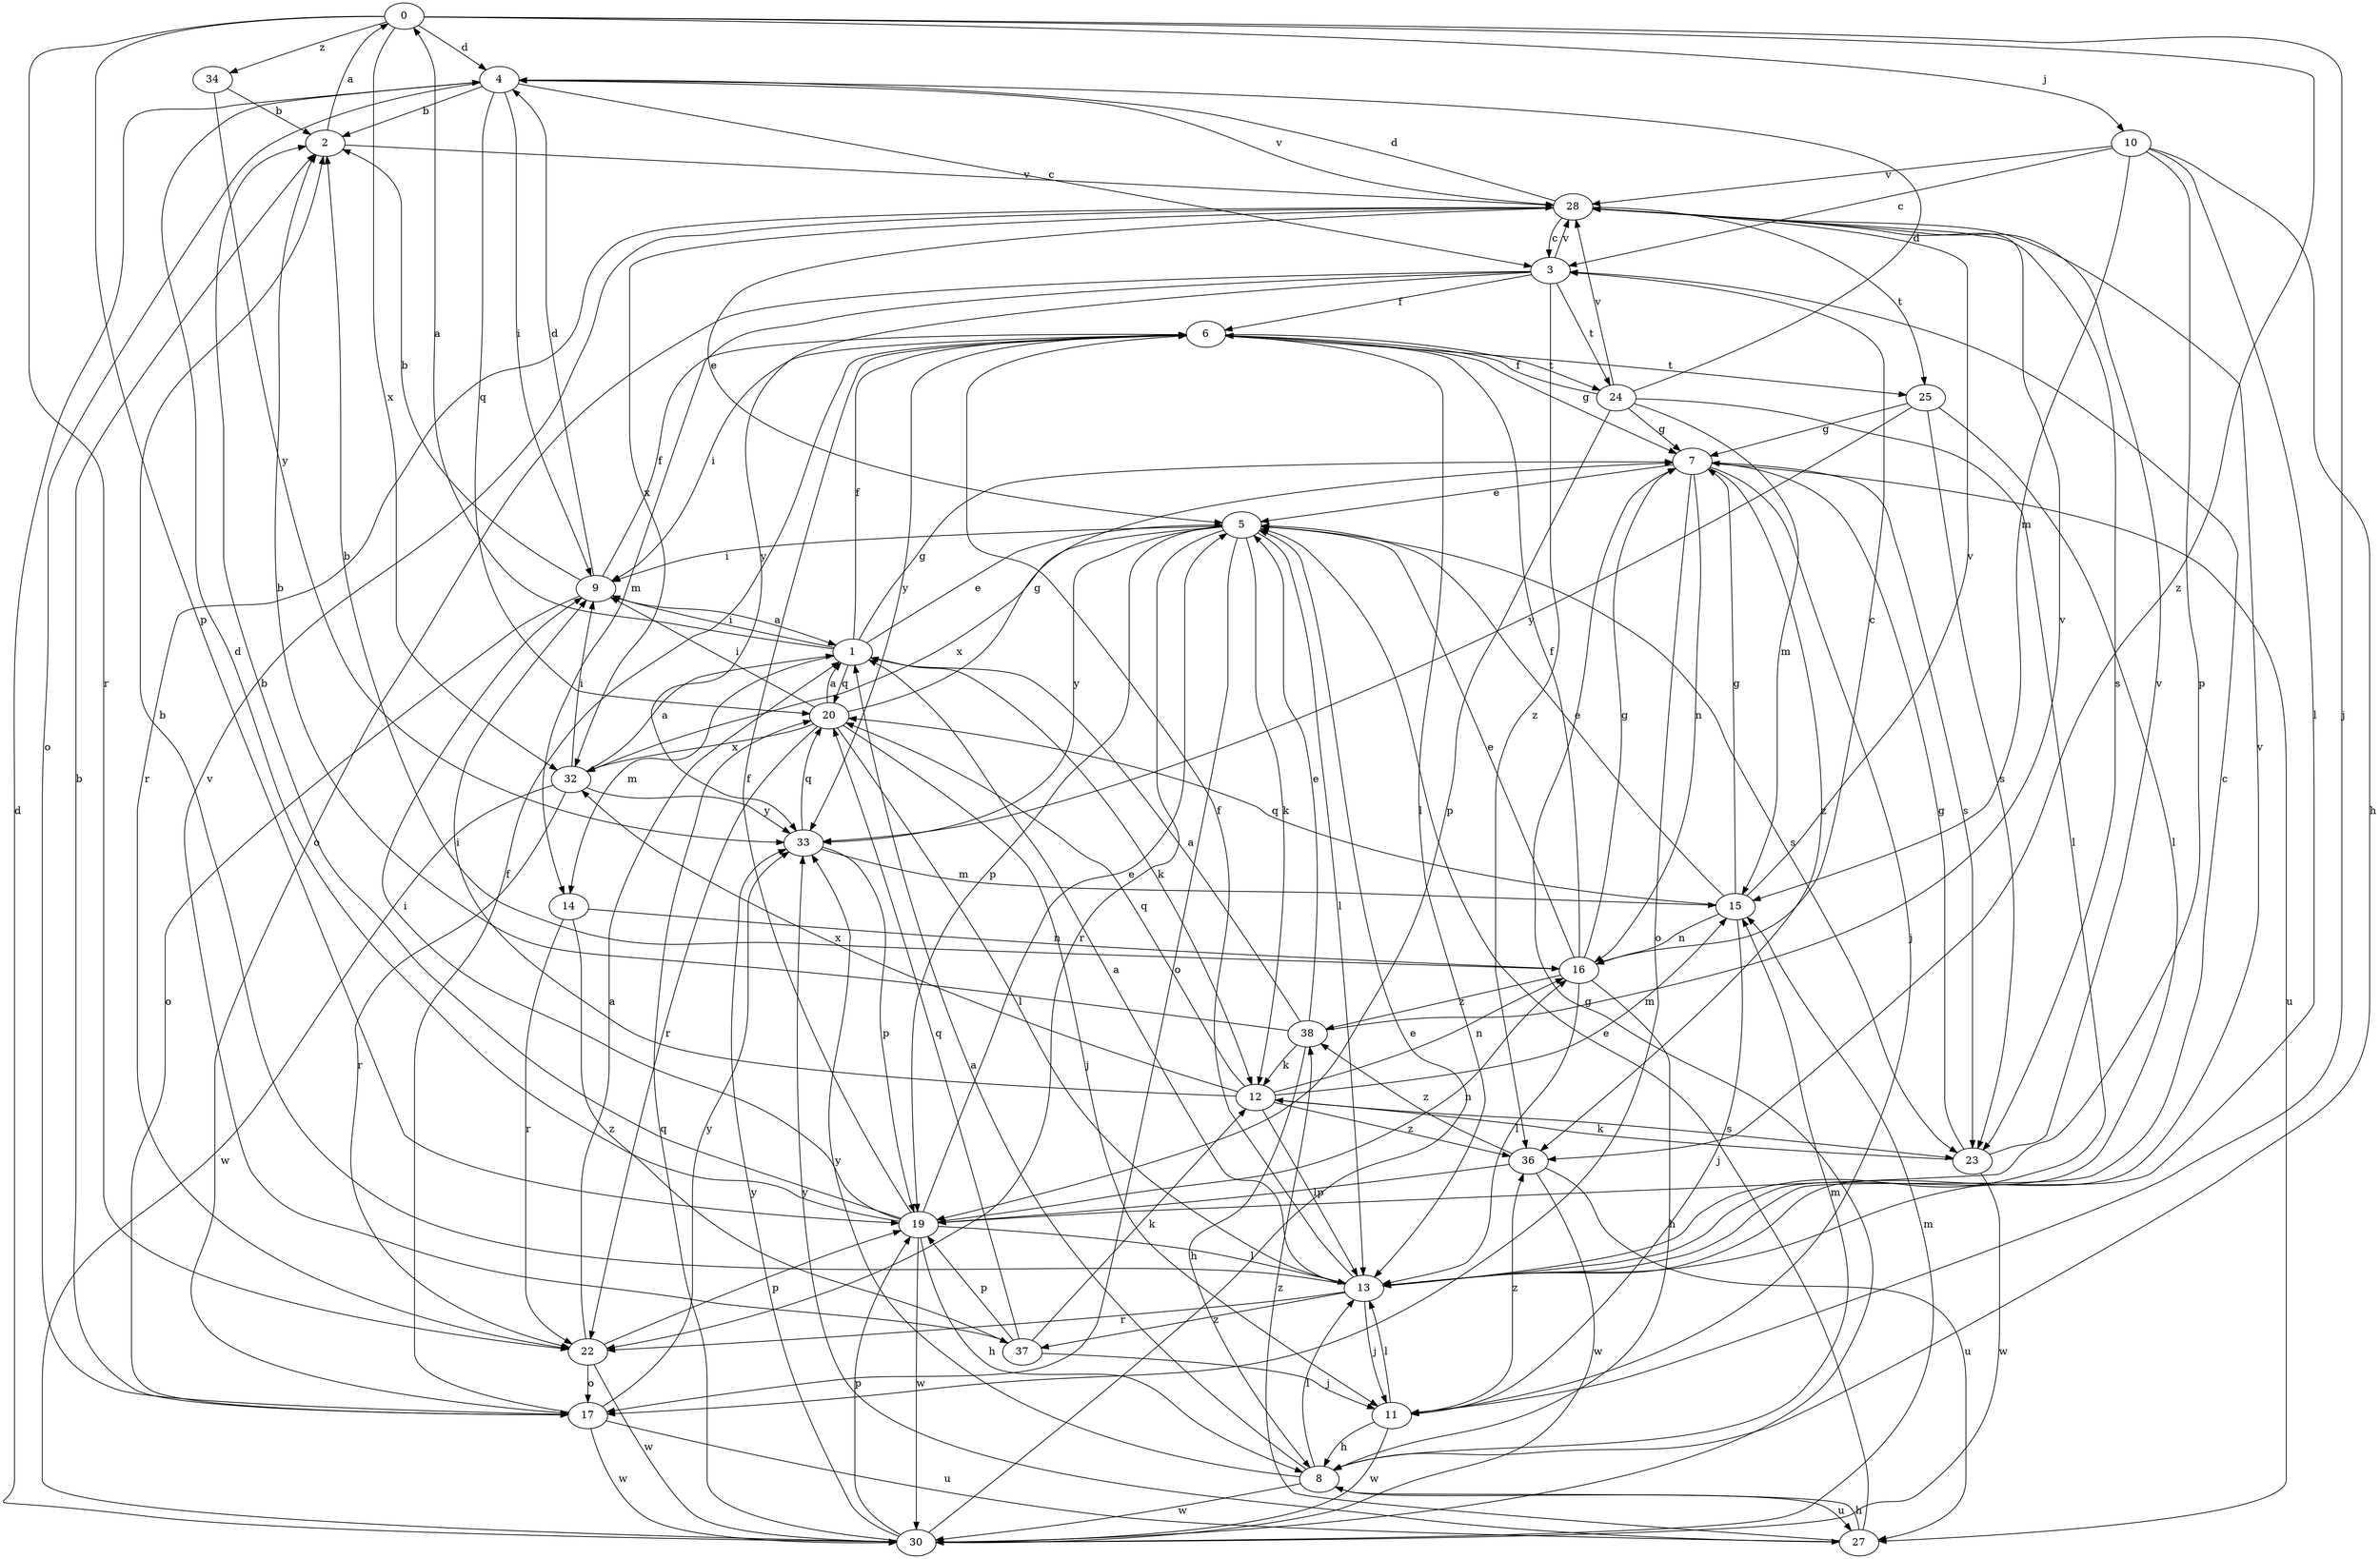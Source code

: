 strict digraph  {
0;
1;
2;
3;
4;
5;
6;
7;
8;
9;
10;
11;
12;
13;
14;
15;
16;
17;
19;
20;
22;
23;
24;
25;
27;
28;
30;
32;
33;
34;
36;
37;
38;
0 -> 4  [label=d];
0 -> 10  [label=j];
0 -> 11  [label=j];
0 -> 19  [label=p];
0 -> 22  [label=r];
0 -> 32  [label=x];
0 -> 34  [label=z];
0 -> 36  [label=z];
1 -> 0  [label=a];
1 -> 5  [label=e];
1 -> 6  [label=f];
1 -> 7  [label=g];
1 -> 9  [label=i];
1 -> 12  [label=k];
1 -> 14  [label=m];
1 -> 20  [label=q];
2 -> 0  [label=a];
2 -> 28  [label=v];
3 -> 6  [label=f];
3 -> 14  [label=m];
3 -> 17  [label=o];
3 -> 24  [label=t];
3 -> 28  [label=v];
3 -> 33  [label=y];
3 -> 36  [label=z];
4 -> 2  [label=b];
4 -> 3  [label=c];
4 -> 9  [label=i];
4 -> 17  [label=o];
4 -> 20  [label=q];
4 -> 28  [label=v];
5 -> 9  [label=i];
5 -> 12  [label=k];
5 -> 13  [label=l];
5 -> 17  [label=o];
5 -> 19  [label=p];
5 -> 22  [label=r];
5 -> 23  [label=s];
5 -> 32  [label=x];
5 -> 33  [label=y];
6 -> 7  [label=g];
6 -> 9  [label=i];
6 -> 13  [label=l];
6 -> 24  [label=t];
6 -> 25  [label=t];
6 -> 33  [label=y];
7 -> 5  [label=e];
7 -> 11  [label=j];
7 -> 16  [label=n];
7 -> 17  [label=o];
7 -> 23  [label=s];
7 -> 27  [label=u];
7 -> 36  [label=z];
8 -> 1  [label=a];
8 -> 13  [label=l];
8 -> 15  [label=m];
8 -> 27  [label=u];
8 -> 30  [label=w];
8 -> 33  [label=y];
9 -> 1  [label=a];
9 -> 2  [label=b];
9 -> 4  [label=d];
9 -> 6  [label=f];
9 -> 17  [label=o];
10 -> 3  [label=c];
10 -> 8  [label=h];
10 -> 13  [label=l];
10 -> 15  [label=m];
10 -> 19  [label=p];
10 -> 28  [label=v];
11 -> 8  [label=h];
11 -> 13  [label=l];
11 -> 30  [label=w];
11 -> 36  [label=z];
12 -> 9  [label=i];
12 -> 13  [label=l];
12 -> 15  [label=m];
12 -> 16  [label=n];
12 -> 20  [label=q];
12 -> 23  [label=s];
12 -> 32  [label=x];
12 -> 36  [label=z];
13 -> 1  [label=a];
13 -> 2  [label=b];
13 -> 3  [label=c];
13 -> 6  [label=f];
13 -> 11  [label=j];
13 -> 22  [label=r];
13 -> 28  [label=v];
13 -> 37  [label=z];
14 -> 16  [label=n];
14 -> 22  [label=r];
14 -> 37  [label=z];
15 -> 5  [label=e];
15 -> 7  [label=g];
15 -> 11  [label=j];
15 -> 16  [label=n];
15 -> 20  [label=q];
15 -> 28  [label=v];
16 -> 2  [label=b];
16 -> 3  [label=c];
16 -> 5  [label=e];
16 -> 6  [label=f];
16 -> 7  [label=g];
16 -> 8  [label=h];
16 -> 13  [label=l];
16 -> 38  [label=z];
17 -> 2  [label=b];
17 -> 6  [label=f];
17 -> 27  [label=u];
17 -> 30  [label=w];
17 -> 33  [label=y];
19 -> 2  [label=b];
19 -> 4  [label=d];
19 -> 5  [label=e];
19 -> 6  [label=f];
19 -> 8  [label=h];
19 -> 9  [label=i];
19 -> 13  [label=l];
19 -> 16  [label=n];
19 -> 30  [label=w];
20 -> 1  [label=a];
20 -> 7  [label=g];
20 -> 9  [label=i];
20 -> 11  [label=j];
20 -> 13  [label=l];
20 -> 22  [label=r];
20 -> 32  [label=x];
22 -> 1  [label=a];
22 -> 17  [label=o];
22 -> 19  [label=p];
22 -> 30  [label=w];
23 -> 7  [label=g];
23 -> 12  [label=k];
23 -> 28  [label=v];
23 -> 30  [label=w];
24 -> 4  [label=d];
24 -> 6  [label=f];
24 -> 7  [label=g];
24 -> 13  [label=l];
24 -> 15  [label=m];
24 -> 19  [label=p];
24 -> 28  [label=v];
25 -> 7  [label=g];
25 -> 13  [label=l];
25 -> 23  [label=s];
25 -> 33  [label=y];
27 -> 5  [label=e];
27 -> 8  [label=h];
27 -> 33  [label=y];
27 -> 38  [label=z];
28 -> 3  [label=c];
28 -> 4  [label=d];
28 -> 5  [label=e];
28 -> 22  [label=r];
28 -> 23  [label=s];
28 -> 25  [label=t];
28 -> 32  [label=x];
30 -> 4  [label=d];
30 -> 5  [label=e];
30 -> 7  [label=g];
30 -> 15  [label=m];
30 -> 19  [label=p];
30 -> 20  [label=q];
30 -> 33  [label=y];
32 -> 1  [label=a];
32 -> 9  [label=i];
32 -> 22  [label=r];
32 -> 30  [label=w];
32 -> 33  [label=y];
33 -> 15  [label=m];
33 -> 19  [label=p];
33 -> 20  [label=q];
34 -> 2  [label=b];
34 -> 33  [label=y];
36 -> 19  [label=p];
36 -> 27  [label=u];
36 -> 30  [label=w];
36 -> 38  [label=z];
37 -> 11  [label=j];
37 -> 12  [label=k];
37 -> 19  [label=p];
37 -> 20  [label=q];
37 -> 28  [label=v];
38 -> 1  [label=a];
38 -> 2  [label=b];
38 -> 5  [label=e];
38 -> 8  [label=h];
38 -> 12  [label=k];
38 -> 28  [label=v];
}
